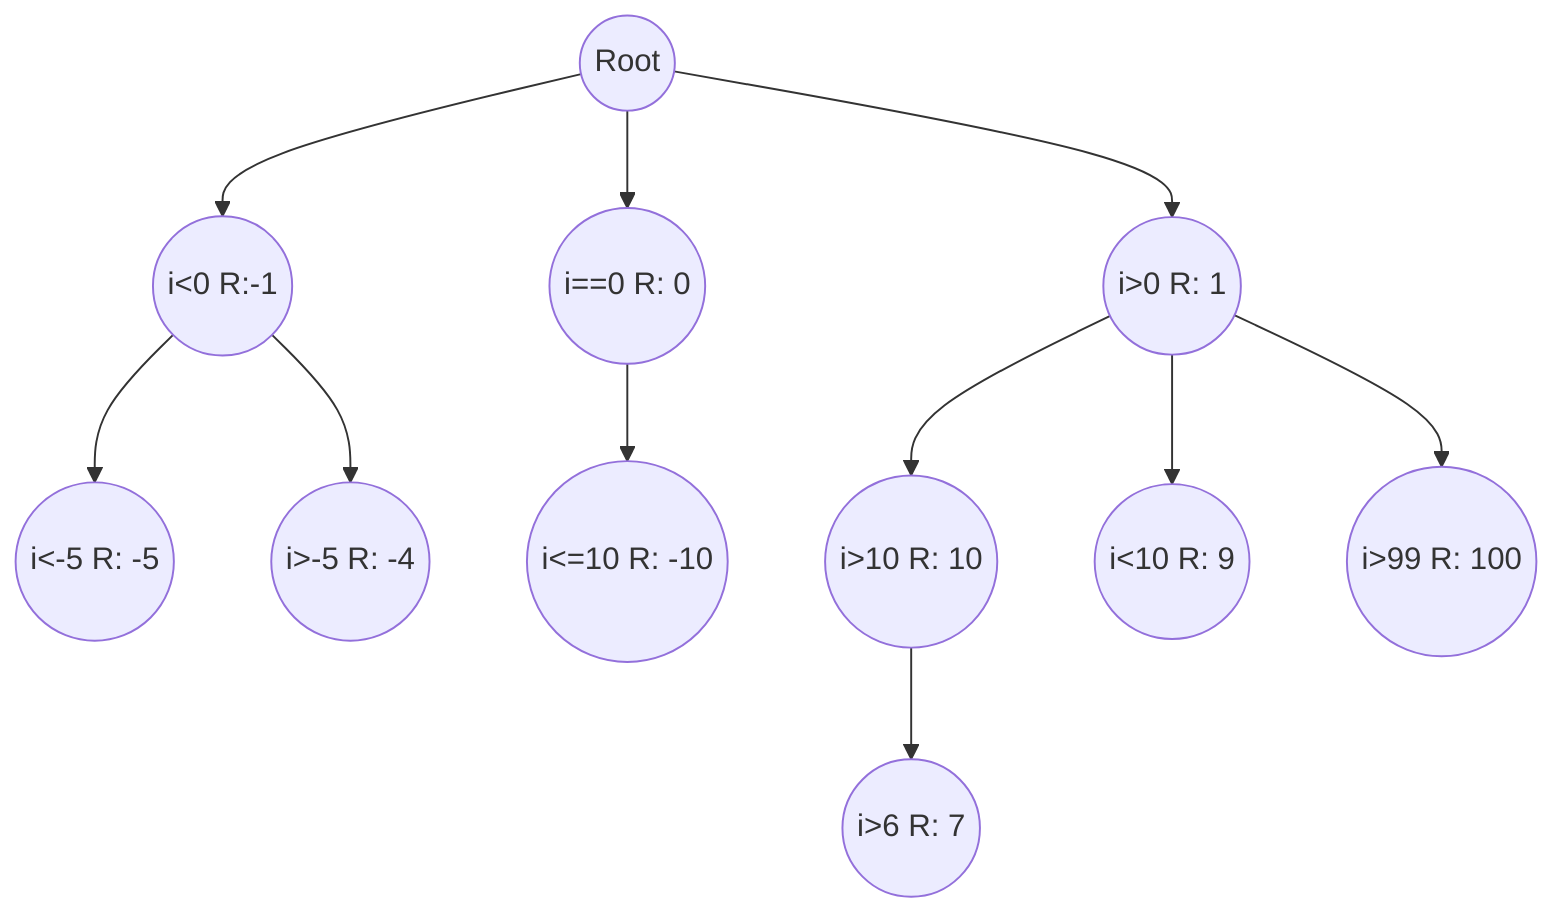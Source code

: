 graph TD;
ROOT((Root))-->A((i<0 R:-1));
ROOT-->B((i==0 R: 0));
ROOT-->C((i>0 R: 1));
A-->A1((i<-5 R: -5));
A-->A2((i>-5 R: -4));
B-->B1((i<=10 R: -10));
C-->C1((i>10 R: 10));
C-->C2((i<10 R: 9));
C-->C3((i>99 R: 100));
C1-->C11((i>6 R: 7));
